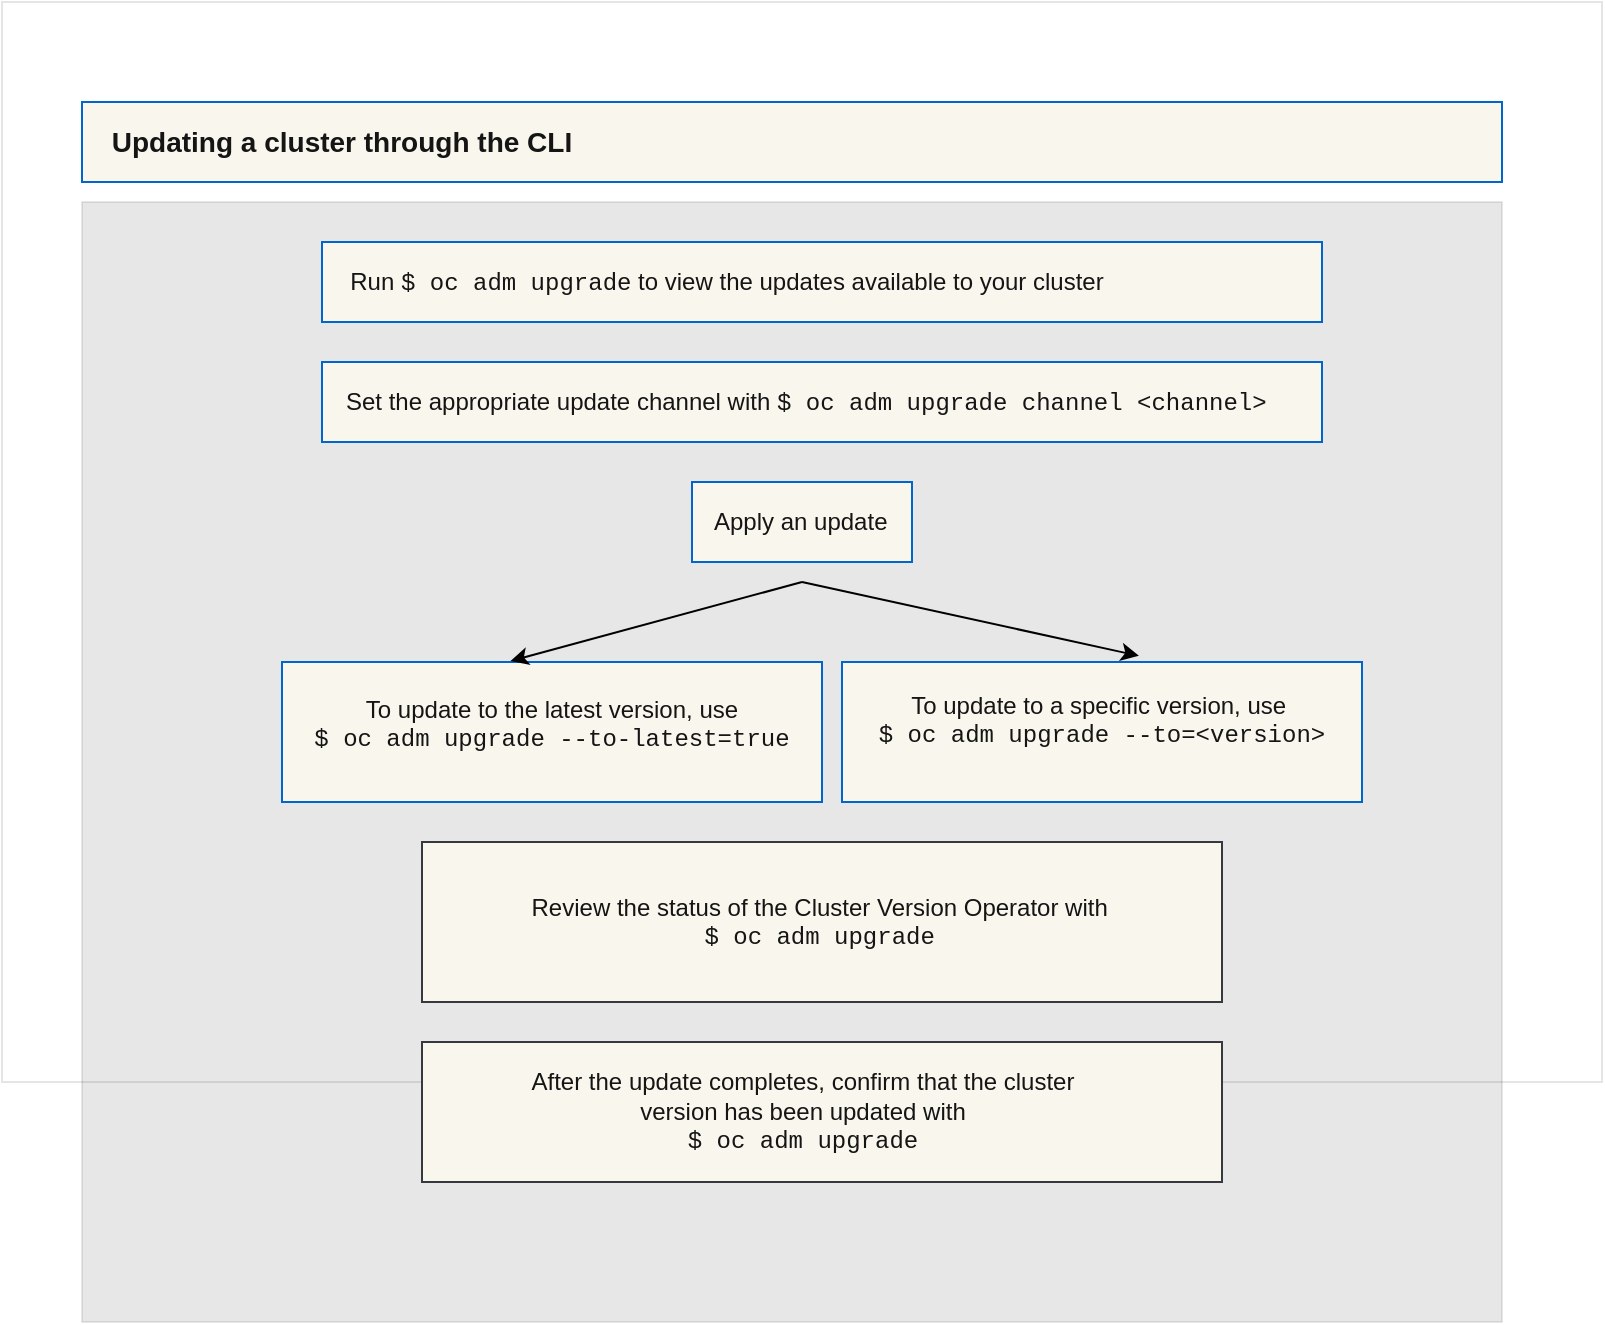 <mxfile>
    <diagram id="UtwPQQA8gPDHwGy883nD" name="Page-1">
        <mxGraphModel dx="899" dy="659" grid="1" gridSize="10" guides="1" tooltips="1" connect="1" arrows="1" fold="1" page="1" pageScale="1" pageWidth="850" pageHeight="1100" math="0" shadow="0">
            <root>
                <mxCell id="0"/>
                <mxCell id="1" parent="0"/>
                <mxCell id="3" value="" style="rounded=0;whiteSpace=wrap;html=1;fontFamily=Helvetica;fontStyle=1;fontSize=14;opacity=10;" vertex="1" parent="1">
                    <mxGeometry x="40" y="40" width="800" height="540" as="geometry"/>
                </mxCell>
                <mxCell id="11" value="" style="rounded=0;whiteSpace=wrap;html=1;fontFamily=Courier New;fontSize=12;fillColor=#151515;strokeColor=#151515;opacity=10;" vertex="1" parent="1">
                    <mxGeometry x="80" y="140" width="710" height="560" as="geometry"/>
                </mxCell>
                <mxCell id="13" value="" style="rounded=0;whiteSpace=wrap;html=1;strokeColor=#0066cc;fontFamily=Courier New;fontSize=12;fillColor=#f9f7ed;" vertex="1" parent="1">
                    <mxGeometry x="80" y="90" width="710" height="40" as="geometry"/>
                </mxCell>
                <mxCell id="14" value="&lt;span style=&quot;font-weight: 700;&quot;&gt;Updating a cluster through the CLI&lt;/span&gt;" style="text;html=1;strokeColor=none;fillColor=none;align=center;verticalAlign=middle;whiteSpace=wrap;rounded=0;fontFamily=Helvetica;fontSize=14;fontColor=#151515;" vertex="1" parent="1">
                    <mxGeometry x="80" y="95" width="260" height="30" as="geometry"/>
                </mxCell>
                <mxCell id="16" value="" style="rounded=0;whiteSpace=wrap;html=1;strokeColor=#0066cc;fontFamily=Helvetica;fontSize=12;fillColor=#f9f7ed;" vertex="1" parent="1">
                    <mxGeometry x="200" y="160" width="500" height="40" as="geometry"/>
                </mxCell>
                <mxCell id="18" value="" style="rounded=0;whiteSpace=wrap;html=1;strokeColor=#0066cc;fontFamily=Helvetica;fontSize=12;fillColor=#f9f7ed;" vertex="1" parent="1">
                    <mxGeometry x="180" y="370" width="270" height="70" as="geometry"/>
                </mxCell>
                <mxCell id="19" value="" style="rounded=0;whiteSpace=wrap;html=1;strokeColor=#0066cc;fontFamily=Helvetica;fontSize=12;fillColor=#f9f7ed;" vertex="1" parent="1">
                    <mxGeometry x="460" y="370" width="260" height="70" as="geometry"/>
                </mxCell>
                <mxCell id="20" value="" style="rounded=0;whiteSpace=wrap;html=1;strokeColor=#36393d;fontFamily=Helvetica;fontSize=12;fillColor=#f9f7ed;" vertex="1" parent="1">
                    <mxGeometry x="250" y="460" width="400" height="80" as="geometry"/>
                </mxCell>
                <mxCell id="21" value="" style="rounded=0;whiteSpace=wrap;html=1;strokeColor=#36393d;fontFamily=Helvetica;fontSize=12;fillColor=#f9f7ed;" vertex="1" parent="1">
                    <mxGeometry x="250" y="560" width="400" height="70" as="geometry"/>
                </mxCell>
                <mxCell id="23" value="Run&amp;nbsp;&lt;font face=&quot;Courier New&quot;&gt;$ oc adm upgrade&lt;/font&gt; to view the updates available to your cluster" style="text;html=1;strokeColor=none;fillColor=none;align=center;verticalAlign=middle;whiteSpace=wrap;rounded=0;fontFamily=Helvetica;fontSize=12;fontColor=#151515;opacity=10;" vertex="1" parent="1">
                    <mxGeometry x="210" y="140" width="385" height="80" as="geometry"/>
                </mxCell>
                <mxCell id="24" value="" style="rounded=0;whiteSpace=wrap;html=1;strokeColor=#0066cc;fontFamily=Helvetica;fontSize=12;fillColor=#f9f7ed;" vertex="1" parent="1">
                    <mxGeometry x="200" y="220" width="500" height="40" as="geometry"/>
                </mxCell>
                <mxCell id="25" value="Set the appropriate update channel with&amp;nbsp;&lt;font face=&quot;Courier New&quot;&gt;$ oc adm upgrade channel &amp;lt;channel&amp;gt;&lt;/font&gt;" style="text;html=1;strokeColor=none;fillColor=none;align=left;verticalAlign=middle;whiteSpace=wrap;rounded=0;fontFamily=Helvetica;fontSize=12;fontColor=#151515;opacity=10;" vertex="1" parent="1">
                    <mxGeometry x="210" y="210" width="480" height="60" as="geometry"/>
                </mxCell>
                <mxCell id="28" value="" style="rounded=0;whiteSpace=wrap;html=1;strokeColor=#0066cc;fontFamily=Helvetica;fontSize=12;fillColor=#f9f7ed;" vertex="1" parent="1">
                    <mxGeometry x="385" y="280" width="110" height="40" as="geometry"/>
                </mxCell>
                <mxCell id="31" style="edgeStyle=none;html=1;fontFamily=Courier New;fontSize=12;fontColor=#151515;strokeColor=#000000;entryX=0.423;entryY=-0.007;entryDx=0;entryDy=0;entryPerimeter=0;" edge="1" parent="1" target="18">
                    <mxGeometry relative="1" as="geometry">
                        <mxPoint x="440" y="330" as="sourcePoint"/>
                        <mxPoint x="290" y="400" as="targetPoint"/>
                    </mxGeometry>
                </mxCell>
                <mxCell id="34" style="edgeStyle=none;html=1;fontFamily=Courier New;fontSize=12;fontColor=#151515;entryX=0.571;entryY=-0.044;entryDx=0;entryDy=0;entryPerimeter=0;strokeColor=#000000;" edge="1" parent="1" target="19">
                    <mxGeometry relative="1" as="geometry">
                        <mxPoint x="440" y="330" as="sourcePoint"/>
                        <mxPoint x="305" y="410" as="targetPoint"/>
                    </mxGeometry>
                </mxCell>
                <mxCell id="35" value="&lt;font face=&quot;Helvetica&quot;&gt;Apply an update&lt;/font&gt;" style="text;html=1;strokeColor=none;fillColor=none;align=left;verticalAlign=middle;whiteSpace=wrap;rounded=0;fontFamily=Courier New;fontSize=12;fontColor=#151515;opacity=40;" vertex="1" parent="1">
                    <mxGeometry x="394.07" y="287.5" width="91.87" height="25" as="geometry"/>
                </mxCell>
                <mxCell id="36" value="To update to the latest version, use &lt;br&gt;&lt;font face=&quot;Courier New&quot;&gt;$ oc adm upgrade --to-latest=true&lt;/font&gt;" style="text;html=1;strokeColor=none;fillColor=none;align=center;verticalAlign=middle;whiteSpace=wrap;rounded=0;fontFamily=Helvetica;fontSize=12;fontColor=#151515;opacity=40;" vertex="1" parent="1">
                    <mxGeometry x="180" y="372.5" width="270" height="57.5" as="geometry"/>
                </mxCell>
                <mxCell id="37" value="&lt;font face=&quot;Helvetica&quot;&gt;To update to a specific version, use&amp;nbsp;&lt;/font&gt;&lt;br&gt;$ oc adm upgrade --to=&amp;lt;version&amp;gt;" style="text;html=1;strokeColor=none;fillColor=none;align=center;verticalAlign=middle;whiteSpace=wrap;rounded=0;fontFamily=Courier New;fontSize=12;fontColor=#151515;opacity=40;" vertex="1" parent="1">
                    <mxGeometry x="460" y="368.75" width="260" height="61.25" as="geometry"/>
                </mxCell>
                <mxCell id="41" value="Review the status of the Cluster Version Operator with&amp;nbsp;&lt;br&gt;&lt;font face=&quot;Courier New&quot;&gt;$ oc adm upgrade&lt;/font&gt;&amp;nbsp;" style="text;html=1;strokeColor=none;fillColor=none;align=center;verticalAlign=middle;whiteSpace=wrap;rounded=0;fontFamily=Helvetica;fontSize=12;fontColor=#151515;opacity=40;" vertex="1" parent="1">
                    <mxGeometry x="302.5" y="471.25" width="295" height="57.5" as="geometry"/>
                </mxCell>
                <mxCell id="42" value="After the update completes, confirm that the cluster version has been updated with&lt;br&gt;&lt;font face=&quot;Courier New&quot;&gt;$ oc adm upgrade&lt;/font&gt;" style="text;html=1;strokeColor=none;fillColor=none;align=center;verticalAlign=middle;whiteSpace=wrap;rounded=0;fontFamily=Helvetica;fontSize=12;fontColor=#151515;opacity=40;" vertex="1" parent="1">
                    <mxGeometry x="292.5" y="566.25" width="295" height="57.5" as="geometry"/>
                </mxCell>
            </root>
        </mxGraphModel>
    </diagram>
</mxfile>